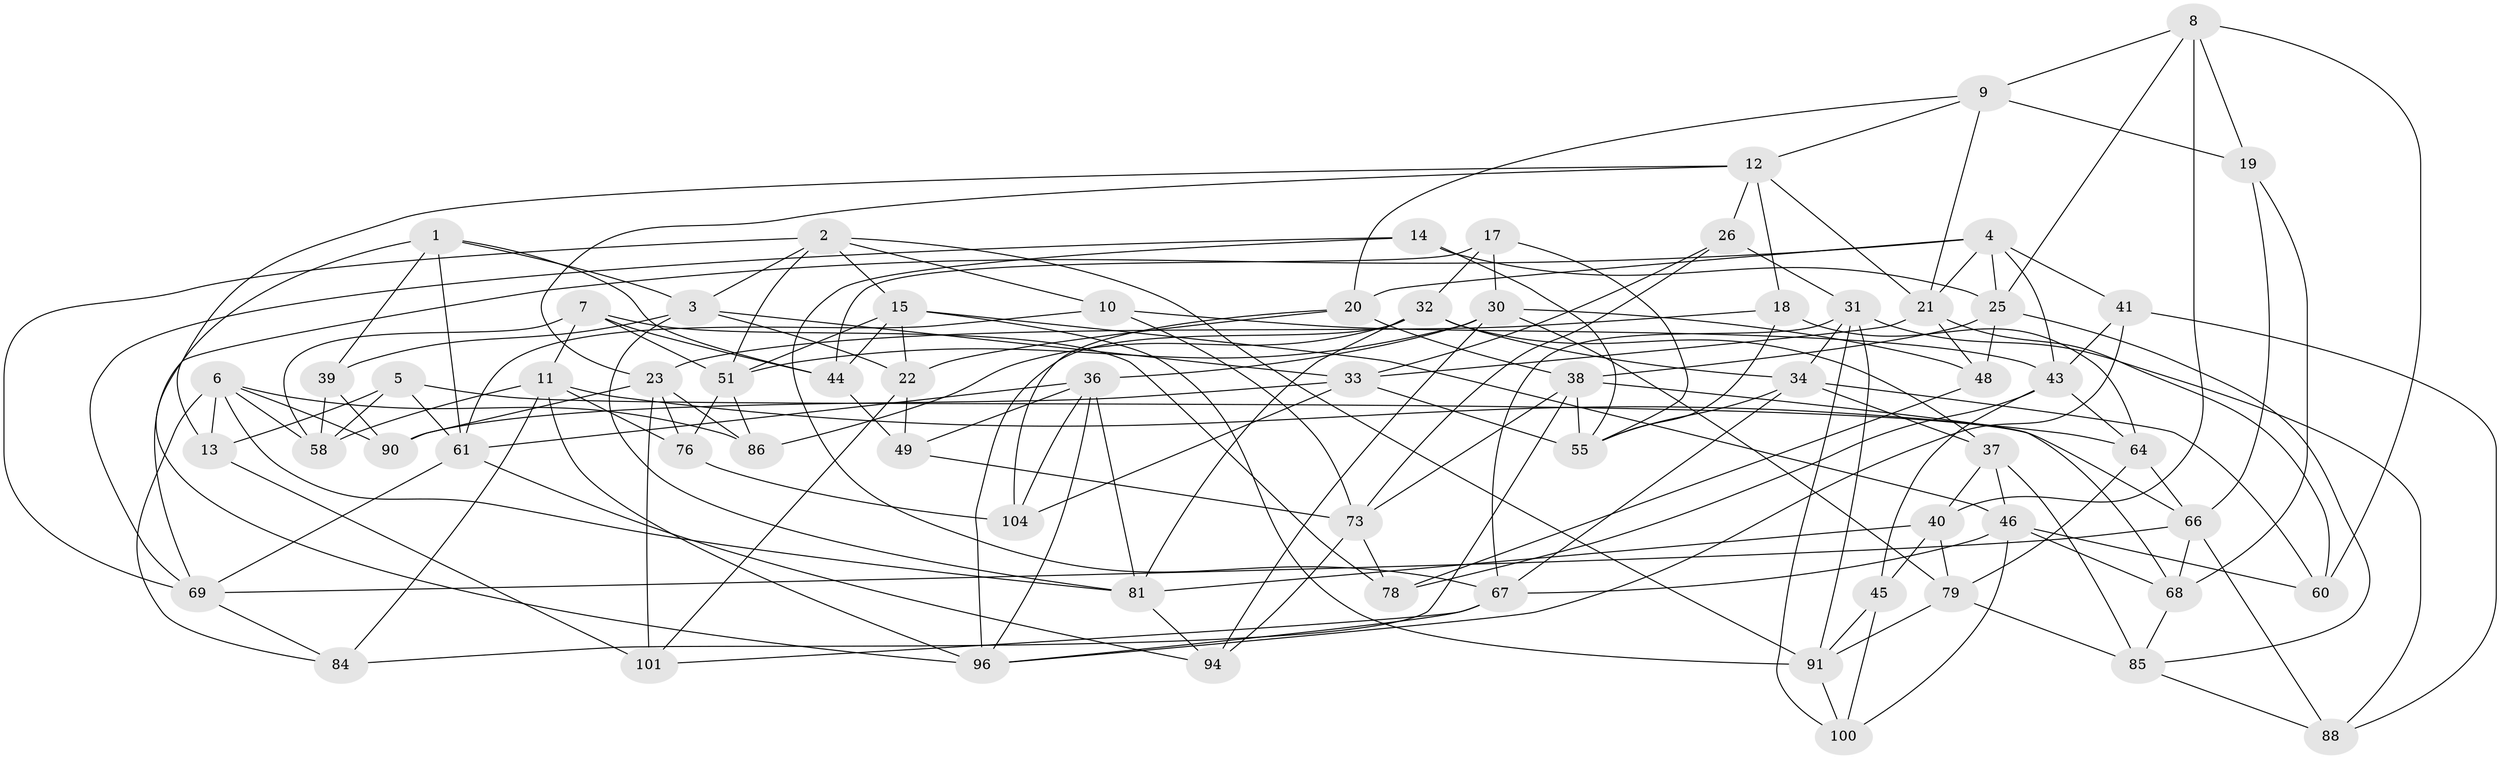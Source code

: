 // original degree distribution, {4: 1.0}
// Generated by graph-tools (version 1.1) at 2025/42/03/06/25 10:42:21]
// undirected, 67 vertices, 170 edges
graph export_dot {
graph [start="1"]
  node [color=gray90,style=filled];
  1 [super="+24"];
  2 [super="+16"];
  3 [super="+53"];
  4 [super="+111"];
  5;
  6 [super="+70"];
  7 [super="+80"];
  8 [super="+54"];
  9 [super="+47"];
  10;
  11 [super="+29"];
  12 [super="+110"];
  13;
  14;
  15 [super="+63"];
  17;
  18;
  19 [super="+62"];
  20 [super="+27"];
  21 [super="+72"];
  22 [super="+83"];
  23 [super="+59"];
  25 [super="+28"];
  26;
  30 [super="+52"];
  31 [super="+87"];
  32 [super="+107"];
  33 [super="+35"];
  34 [super="+42"];
  36 [super="+99"];
  37 [super="+50"];
  38 [super="+75"];
  39;
  40 [super="+56"];
  41;
  43 [super="+95"];
  44 [super="+57"];
  45;
  46 [super="+71"];
  48;
  49;
  51 [super="+65"];
  55 [super="+82"];
  58 [super="+97"];
  60;
  61 [super="+74"];
  64 [super="+77"];
  66 [super="+98"];
  67 [super="+109"];
  68 [super="+89"];
  69 [super="+92"];
  73 [super="+103"];
  76;
  78;
  79 [super="+93"];
  81 [super="+102"];
  84;
  85 [super="+106"];
  86;
  88;
  90;
  91 [super="+105"];
  94;
  96 [super="+108"];
  100;
  101;
  104;
  1 -- 39;
  1 -- 44 [weight=2];
  1 -- 3;
  1 -- 96;
  1 -- 61;
  2 -- 69;
  2 -- 91;
  2 -- 51;
  2 -- 10;
  2 -- 3;
  2 -- 15;
  3 -- 39;
  3 -- 22;
  3 -- 81;
  3 -- 33;
  4 -- 20;
  4 -- 69;
  4 -- 41;
  4 -- 43;
  4 -- 25;
  4 -- 21;
  5 -- 13;
  5 -- 61;
  5 -- 66;
  5 -- 58;
  6 -- 90;
  6 -- 84;
  6 -- 81;
  6 -- 86;
  6 -- 58;
  6 -- 13;
  7 -- 78;
  7 -- 51;
  7 -- 58 [weight=2];
  7 -- 11;
  7 -- 44;
  8 -- 40 [weight=2];
  8 -- 9;
  8 -- 60;
  8 -- 25;
  8 -- 19;
  9 -- 19 [weight=2];
  9 -- 21;
  9 -- 20;
  9 -- 12;
  10 -- 61;
  10 -- 43;
  10 -- 73;
  11 -- 84;
  11 -- 96;
  11 -- 76;
  11 -- 64;
  11 -- 58;
  12 -- 21;
  12 -- 18;
  12 -- 23;
  12 -- 26;
  12 -- 13;
  13 -- 101;
  14 -- 69;
  14 -- 55;
  14 -- 67;
  14 -- 25;
  15 -- 46;
  15 -- 44;
  15 -- 91;
  15 -- 51;
  15 -- 22;
  17 -- 32;
  17 -- 55;
  17 -- 30;
  17 -- 44;
  18 -- 23;
  18 -- 55;
  18 -- 64;
  19 -- 68 [weight=2];
  19 -- 66;
  20 -- 38;
  20 -- 104;
  20 -- 22 [weight=2];
  21 -- 48;
  21 -- 33;
  21 -- 60;
  22 -- 49;
  22 -- 101;
  23 -- 101;
  23 -- 90;
  23 -- 76;
  23 -- 86;
  25 -- 85;
  25 -- 48;
  25 -- 38;
  26 -- 31;
  26 -- 33;
  26 -- 73;
  30 -- 48;
  30 -- 79;
  30 -- 94;
  30 -- 51;
  30 -- 36;
  31 -- 100;
  31 -- 91;
  31 -- 88;
  31 -- 67;
  31 -- 34;
  32 -- 86;
  32 -- 96;
  32 -- 37;
  32 -- 81;
  32 -- 34;
  33 -- 90;
  33 -- 55;
  33 -- 104;
  34 -- 55;
  34 -- 37;
  34 -- 67;
  34 -- 60;
  36 -- 104;
  36 -- 96;
  36 -- 81;
  36 -- 49;
  36 -- 61;
  37 -- 85 [weight=2];
  37 -- 40;
  37 -- 46;
  38 -- 84;
  38 -- 55;
  38 -- 73;
  38 -- 68;
  39 -- 90;
  39 -- 58;
  40 -- 79;
  40 -- 81;
  40 -- 45;
  41 -- 88;
  41 -- 43;
  41 -- 96;
  43 -- 45;
  43 -- 78;
  43 -- 64;
  44 -- 49;
  45 -- 100;
  45 -- 91;
  46 -- 68;
  46 -- 60;
  46 -- 67;
  46 -- 100;
  48 -- 78;
  49 -- 73;
  51 -- 86;
  51 -- 76;
  61 -- 69;
  61 -- 94;
  64 -- 66;
  64 -- 79 [weight=2];
  66 -- 88;
  66 -- 69;
  66 -- 68;
  67 -- 101;
  67 -- 96;
  68 -- 85;
  69 -- 84;
  73 -- 78;
  73 -- 94;
  76 -- 104;
  79 -- 91;
  79 -- 85;
  81 -- 94;
  85 -- 88;
  91 -- 100;
}
